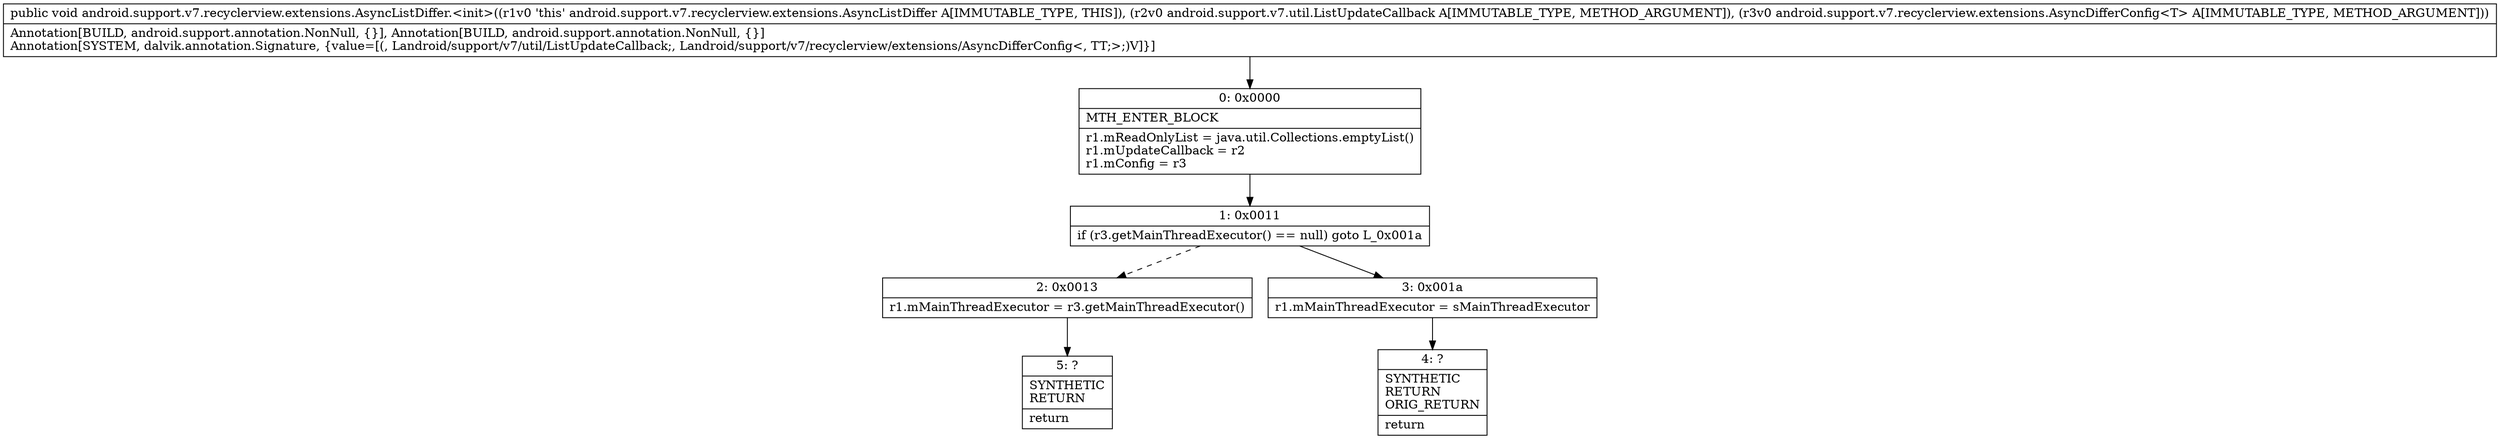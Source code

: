 digraph "CFG forandroid.support.v7.recyclerview.extensions.AsyncListDiffer.\<init\>(Landroid\/support\/v7\/util\/ListUpdateCallback;Landroid\/support\/v7\/recyclerview\/extensions\/AsyncDifferConfig;)V" {
Node_0 [shape=record,label="{0\:\ 0x0000|MTH_ENTER_BLOCK\l|r1.mReadOnlyList = java.util.Collections.emptyList()\lr1.mUpdateCallback = r2\lr1.mConfig = r3\l}"];
Node_1 [shape=record,label="{1\:\ 0x0011|if (r3.getMainThreadExecutor() == null) goto L_0x001a\l}"];
Node_2 [shape=record,label="{2\:\ 0x0013|r1.mMainThreadExecutor = r3.getMainThreadExecutor()\l}"];
Node_3 [shape=record,label="{3\:\ 0x001a|r1.mMainThreadExecutor = sMainThreadExecutor\l}"];
Node_4 [shape=record,label="{4\:\ ?|SYNTHETIC\lRETURN\lORIG_RETURN\l|return\l}"];
Node_5 [shape=record,label="{5\:\ ?|SYNTHETIC\lRETURN\l|return\l}"];
MethodNode[shape=record,label="{public void android.support.v7.recyclerview.extensions.AsyncListDiffer.\<init\>((r1v0 'this' android.support.v7.recyclerview.extensions.AsyncListDiffer A[IMMUTABLE_TYPE, THIS]), (r2v0 android.support.v7.util.ListUpdateCallback A[IMMUTABLE_TYPE, METHOD_ARGUMENT]), (r3v0 android.support.v7.recyclerview.extensions.AsyncDifferConfig\<T\> A[IMMUTABLE_TYPE, METHOD_ARGUMENT]))  | Annotation[BUILD, android.support.annotation.NonNull, \{\}], Annotation[BUILD, android.support.annotation.NonNull, \{\}]\lAnnotation[SYSTEM, dalvik.annotation.Signature, \{value=[(, Landroid\/support\/v7\/util\/ListUpdateCallback;, Landroid\/support\/v7\/recyclerview\/extensions\/AsyncDifferConfig\<, TT;\>;)V]\}]\l}"];
MethodNode -> Node_0;
Node_0 -> Node_1;
Node_1 -> Node_2[style=dashed];
Node_1 -> Node_3;
Node_2 -> Node_5;
Node_3 -> Node_4;
}

